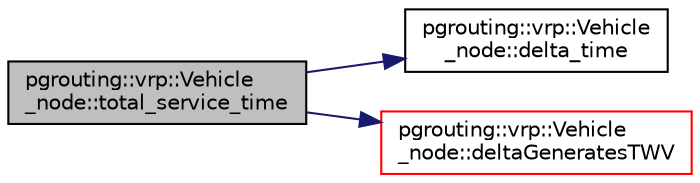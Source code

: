 digraph "pgrouting::vrp::Vehicle_node::total_service_time"
{
  edge [fontname="Helvetica",fontsize="10",labelfontname="Helvetica",labelfontsize="10"];
  node [fontname="Helvetica",fontsize="10",shape=record];
  rankdir="LR";
  Node728 [label="pgrouting::vrp::Vehicle\l_node::total_service_time",height=0.2,width=0.4,color="black", fillcolor="grey75", style="filled", fontcolor="black"];
  Node728 -> Node729 [color="midnightblue",fontsize="10",style="solid",fontname="Helvetica"];
  Node729 [label="pgrouting::vrp::Vehicle\l_node::delta_time",height=0.2,width=0.4,color="black", fillcolor="white", style="filled",URL="$classpgrouting_1_1vrp_1_1Vehicle__node.html#abce60831cb1120c995ba641019d15484",tooltip="delta_time = departure_time(this) - departure_time(previous) "];
  Node728 -> Node730 [color="midnightblue",fontsize="10",style="solid",fontname="Helvetica"];
  Node730 [label="pgrouting::vrp::Vehicle\l_node::deltaGeneratesTWV",height=0.2,width=0.4,color="red", fillcolor="white", style="filled",URL="$classpgrouting_1_1vrp_1_1Vehicle__node.html#a8bf5659717b9bec7078bed1ae9c864c5",tooltip="True when arrival_time + delta_time generates TWV. "];
}
